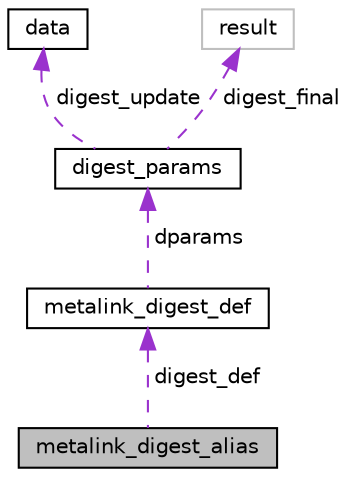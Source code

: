 digraph "metalink_digest_alias"
{
  edge [fontname="Helvetica",fontsize="10",labelfontname="Helvetica",labelfontsize="10"];
  node [fontname="Helvetica",fontsize="10",shape=record];
  Node1 [label="metalink_digest_alias",height=0.2,width=0.4,color="black", fillcolor="grey75", style="filled", fontcolor="black"];
  Node2 -> Node1 [dir="back",color="darkorchid3",fontsize="10",style="dashed",label=" digest_def" ,fontname="Helvetica"];
  Node2 [label="metalink_digest_def",height=0.2,width=0.4,color="black", fillcolor="white", style="filled",URL="$structmetalink__digest__def.html"];
  Node3 -> Node2 [dir="back",color="darkorchid3",fontsize="10",style="dashed",label=" dparams" ,fontname="Helvetica"];
  Node3 [label="digest_params",height=0.2,width=0.4,color="black", fillcolor="white", style="filled",URL="$structdigest__params.html"];
  Node4 -> Node3 [dir="back",color="darkorchid3",fontsize="10",style="dashed",label=" digest_update" ,fontname="Helvetica"];
  Node4 [label="data",height=0.2,width=0.4,color="black", fillcolor="white", style="filled",URL="$structdata.html"];
  Node5 -> Node3 [dir="back",color="darkorchid3",fontsize="10",style="dashed",label=" digest_final" ,fontname="Helvetica"];
  Node5 [label="result",height=0.2,width=0.4,color="grey75", fillcolor="white", style="filled"];
}
